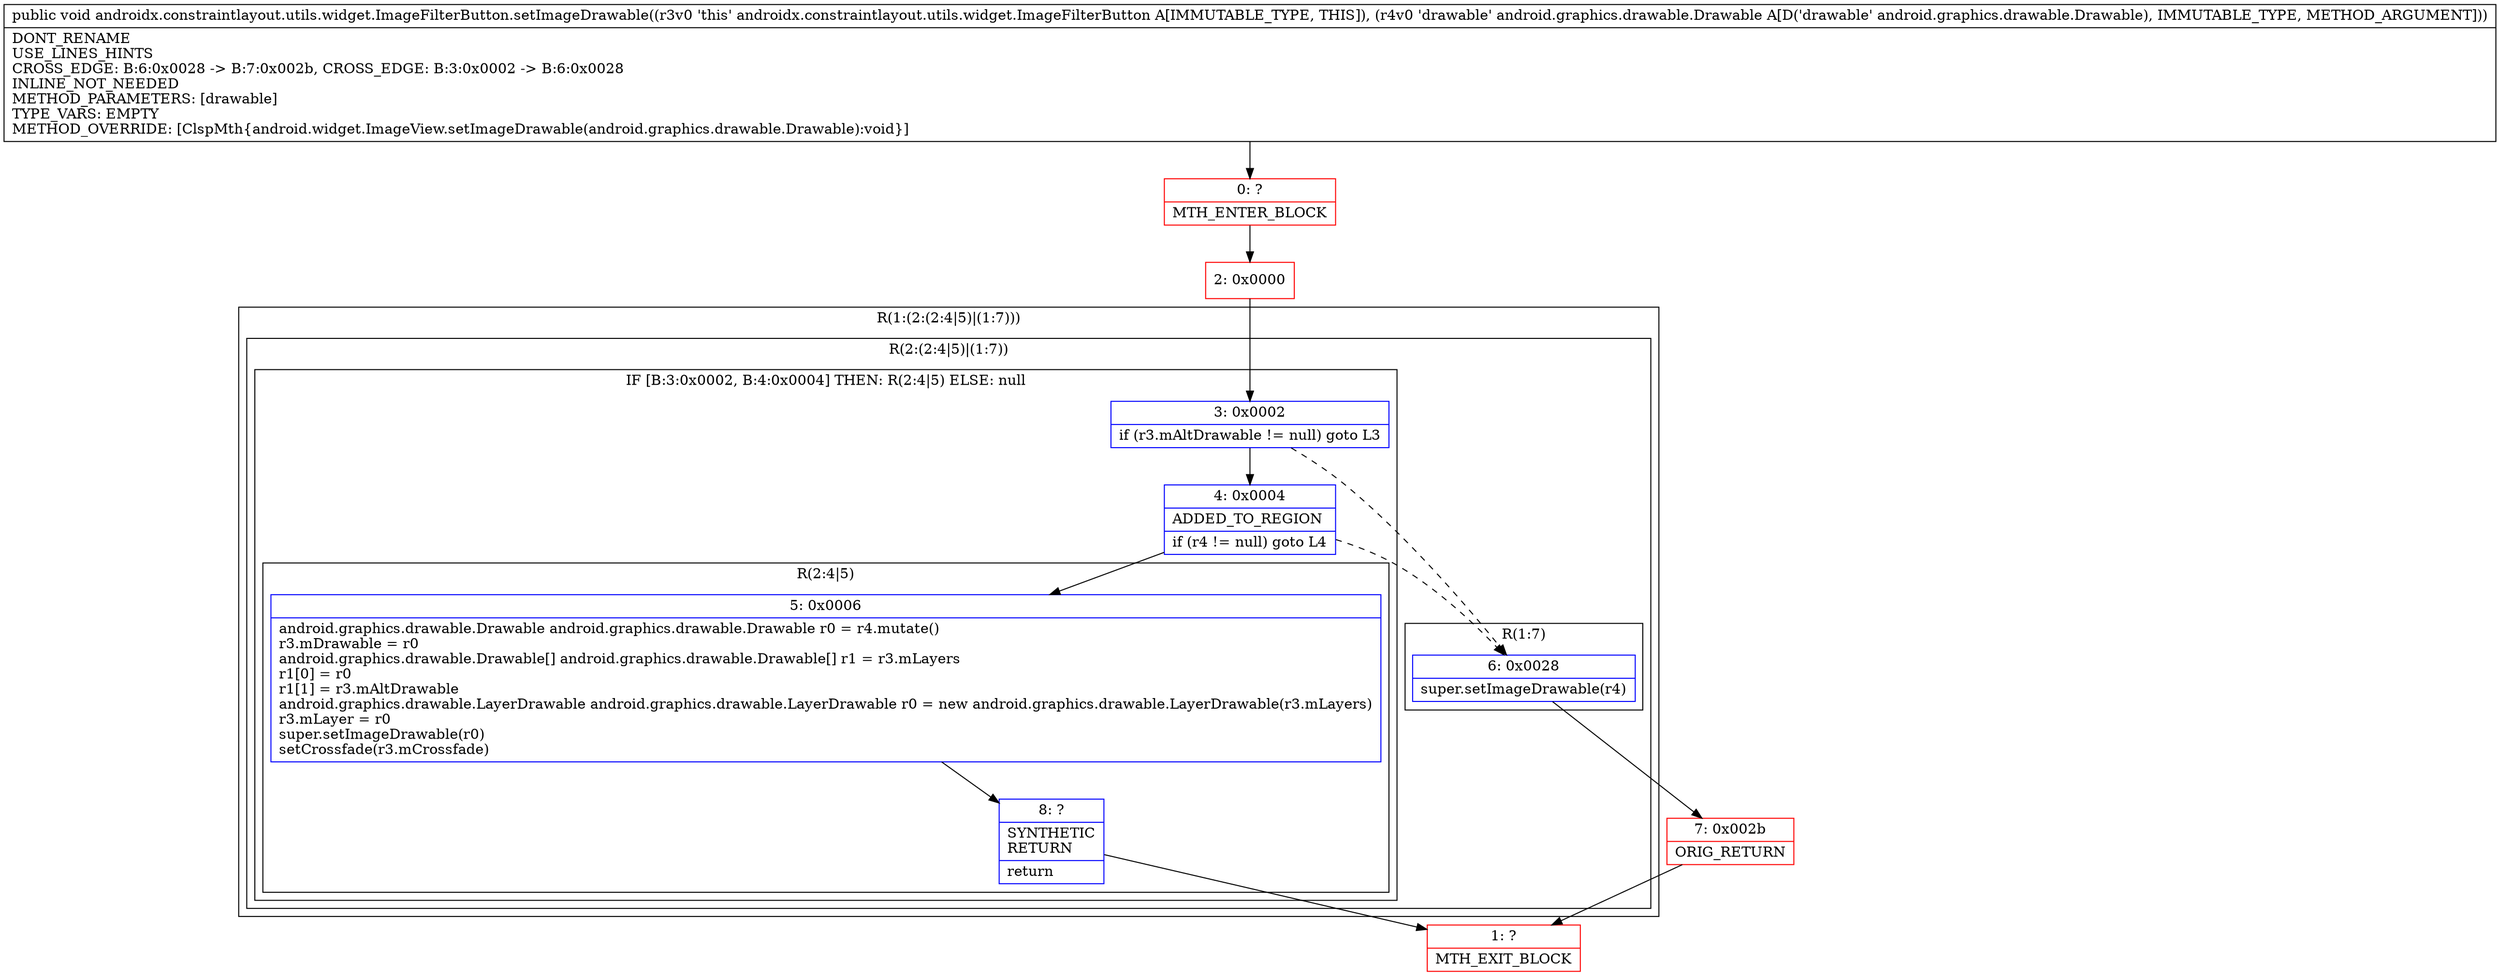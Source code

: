 digraph "CFG forandroidx.constraintlayout.utils.widget.ImageFilterButton.setImageDrawable(Landroid\/graphics\/drawable\/Drawable;)V" {
subgraph cluster_Region_689896650 {
label = "R(1:(2:(2:4|5)|(1:7)))";
node [shape=record,color=blue];
subgraph cluster_Region_1436001791 {
label = "R(2:(2:4|5)|(1:7))";
node [shape=record,color=blue];
subgraph cluster_IfRegion_473580897 {
label = "IF [B:3:0x0002, B:4:0x0004] THEN: R(2:4|5) ELSE: null";
node [shape=record,color=blue];
Node_3 [shape=record,label="{3\:\ 0x0002|if (r3.mAltDrawable != null) goto L3\l}"];
Node_4 [shape=record,label="{4\:\ 0x0004|ADDED_TO_REGION\l|if (r4 != null) goto L4\l}"];
subgraph cluster_Region_357694025 {
label = "R(2:4|5)";
node [shape=record,color=blue];
Node_5 [shape=record,label="{5\:\ 0x0006|android.graphics.drawable.Drawable android.graphics.drawable.Drawable r0 = r4.mutate()\lr3.mDrawable = r0\landroid.graphics.drawable.Drawable[] android.graphics.drawable.Drawable[] r1 = r3.mLayers\lr1[0] = r0\lr1[1] = r3.mAltDrawable\landroid.graphics.drawable.LayerDrawable android.graphics.drawable.LayerDrawable r0 = new android.graphics.drawable.LayerDrawable(r3.mLayers)\lr3.mLayer = r0\lsuper.setImageDrawable(r0)\lsetCrossfade(r3.mCrossfade)\l}"];
Node_8 [shape=record,label="{8\:\ ?|SYNTHETIC\lRETURN\l|return\l}"];
}
}
subgraph cluster_Region_1319820314 {
label = "R(1:7)";
node [shape=record,color=blue];
Node_6 [shape=record,label="{6\:\ 0x0028|super.setImageDrawable(r4)\l}"];
}
}
}
Node_0 [shape=record,color=red,label="{0\:\ ?|MTH_ENTER_BLOCK\l}"];
Node_2 [shape=record,color=red,label="{2\:\ 0x0000}"];
Node_1 [shape=record,color=red,label="{1\:\ ?|MTH_EXIT_BLOCK\l}"];
Node_7 [shape=record,color=red,label="{7\:\ 0x002b|ORIG_RETURN\l}"];
MethodNode[shape=record,label="{public void androidx.constraintlayout.utils.widget.ImageFilterButton.setImageDrawable((r3v0 'this' androidx.constraintlayout.utils.widget.ImageFilterButton A[IMMUTABLE_TYPE, THIS]), (r4v0 'drawable' android.graphics.drawable.Drawable A[D('drawable' android.graphics.drawable.Drawable), IMMUTABLE_TYPE, METHOD_ARGUMENT]))  | DONT_RENAME\lUSE_LINES_HINTS\lCROSS_EDGE: B:6:0x0028 \-\> B:7:0x002b, CROSS_EDGE: B:3:0x0002 \-\> B:6:0x0028\lINLINE_NOT_NEEDED\lMETHOD_PARAMETERS: [drawable]\lTYPE_VARS: EMPTY\lMETHOD_OVERRIDE: [ClspMth\{android.widget.ImageView.setImageDrawable(android.graphics.drawable.Drawable):void\}]\l}"];
MethodNode -> Node_0;Node_3 -> Node_4;
Node_3 -> Node_6[style=dashed];
Node_4 -> Node_5;
Node_4 -> Node_6[style=dashed];
Node_5 -> Node_8;
Node_8 -> Node_1;
Node_6 -> Node_7;
Node_0 -> Node_2;
Node_2 -> Node_3;
Node_7 -> Node_1;
}

